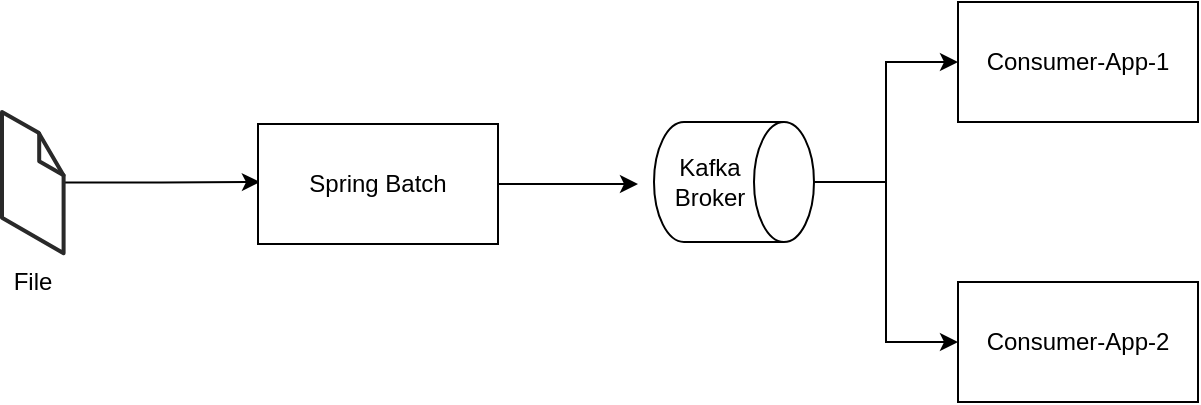 <mxfile version="15.7.3" type="device"><diagram id="R151viDLCZB1CpiNg5Rz" name="Page-1"><mxGraphModel dx="868" dy="527" grid="1" gridSize="10" guides="1" tooltips="1" connect="1" arrows="1" fold="1" page="1" pageScale="1" pageWidth="850" pageHeight="1100" math="0" shadow="0"><root><mxCell id="0"/><mxCell id="1" parent="0"/><mxCell id="p6JP51xD61qtKjCmikpi-7" style="edgeStyle=orthogonalEdgeStyle;rounded=0;orthogonalLoop=1;jettySize=auto;html=1;entryX=0.008;entryY=0.4;entryDx=0;entryDy=0;entryPerimeter=0;" edge="1" parent="1" source="p6JP51xD61qtKjCmikpi-1"><mxGeometry relative="1" as="geometry"><mxPoint x="250.96" y="210" as="targetPoint"/></mxGeometry></mxCell><mxCell id="p6JP51xD61qtKjCmikpi-1" value="File" style="verticalLabelPosition=bottom;html=1;verticalAlign=top;strokeWidth=1;align=center;outlineConnect=0;dashed=0;outlineConnect=0;shape=mxgraph.aws3d.file;aspect=fixed;strokeColor=#292929;" vertex="1" parent="1"><mxGeometry x="122" y="175" width="30.8" height="70.6" as="geometry"/></mxCell><mxCell id="p6JP51xD61qtKjCmikpi-9" style="edgeStyle=orthogonalEdgeStyle;rounded=0;orthogonalLoop=1;jettySize=auto;html=1;" edge="1" parent="1" source="p6JP51xD61qtKjCmikpi-2"><mxGeometry relative="1" as="geometry"><mxPoint x="440" y="211" as="targetPoint"/></mxGeometry></mxCell><mxCell id="p6JP51xD61qtKjCmikpi-2" value="Spring Batch" style="rounded=0;whiteSpace=wrap;html=1;" vertex="1" parent="1"><mxGeometry x="250" y="181" width="120" height="60" as="geometry"/></mxCell><mxCell id="p6JP51xD61qtKjCmikpi-10" style="edgeStyle=orthogonalEdgeStyle;rounded=0;orthogonalLoop=1;jettySize=auto;html=1;entryX=0;entryY=0.5;entryDx=0;entryDy=0;" edge="1" parent="1" source="p6JP51xD61qtKjCmikpi-3" target="p6JP51xD61qtKjCmikpi-4"><mxGeometry relative="1" as="geometry"/></mxCell><mxCell id="p6JP51xD61qtKjCmikpi-3" value="Kafka Broker" style="shape=cylinder3;whiteSpace=wrap;html=1;boundedLbl=1;backgroundOutline=1;size=15;direction=south;" vertex="1" parent="1"><mxGeometry x="448" y="180" width="80" height="60" as="geometry"/></mxCell><mxCell id="p6JP51xD61qtKjCmikpi-4" value="Consumer-App-1" style="rounded=0;whiteSpace=wrap;html=1;" vertex="1" parent="1"><mxGeometry x="600" y="120" width="120" height="60" as="geometry"/></mxCell><mxCell id="p6JP51xD61qtKjCmikpi-5" value="&lt;span&gt;Consumer-App-2&lt;/span&gt;" style="rounded=0;whiteSpace=wrap;html=1;" vertex="1" parent="1"><mxGeometry x="600" y="260" width="120" height="60" as="geometry"/></mxCell><mxCell id="p6JP51xD61qtKjCmikpi-11" style="edgeStyle=orthogonalEdgeStyle;rounded=0;orthogonalLoop=1;jettySize=auto;html=1;entryX=0;entryY=0.5;entryDx=0;entryDy=0;" edge="1" parent="1" source="p6JP51xD61qtKjCmikpi-3" target="p6JP51xD61qtKjCmikpi-5"><mxGeometry relative="1" as="geometry"><mxPoint x="533" y="220" as="sourcePoint"/><mxPoint x="595" y="290" as="targetPoint"/><Array as="points"><mxPoint x="564" y="210"/><mxPoint x="564" y="290"/></Array></mxGeometry></mxCell></root></mxGraphModel></diagram></mxfile>
